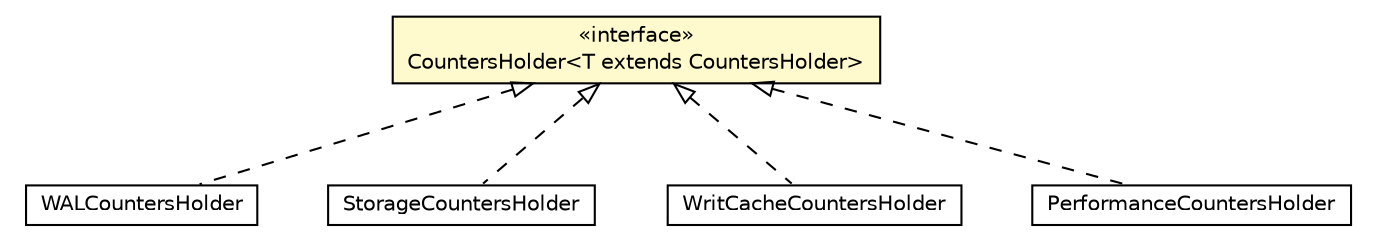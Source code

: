 #!/usr/local/bin/dot
#
# Class diagram 
# Generated by UMLGraph version R5_6-24-gf6e263 (http://www.umlgraph.org/)
#

digraph G {
	edge [fontname="Helvetica",fontsize=10,labelfontname="Helvetica",labelfontsize=10];
	node [fontname="Helvetica",fontsize=10,shape=plaintext];
	nodesep=0.25;
	ranksep=0.5;
	// com.orientechnologies.orient.core.storage.impl.local.statistic.OSessionStoragePerformanceStatistic.WALCountersHolder
	c3898810 [label=<<table title="com.orientechnologies.orient.core.storage.impl.local.statistic.OSessionStoragePerformanceStatistic.WALCountersHolder" border="0" cellborder="1" cellspacing="0" cellpadding="2" port="p" href="./OSessionStoragePerformanceStatistic.WALCountersHolder.html">
		<tr><td><table border="0" cellspacing="0" cellpadding="1">
<tr><td align="center" balign="center"> WALCountersHolder </td></tr>
		</table></td></tr>
		</table>>, URL="./OSessionStoragePerformanceStatistic.WALCountersHolder.html", fontname="Helvetica", fontcolor="black", fontsize=10.0];
	// com.orientechnologies.orient.core.storage.impl.local.statistic.OSessionStoragePerformanceStatistic.StorageCountersHolder
	c3898811 [label=<<table title="com.orientechnologies.orient.core.storage.impl.local.statistic.OSessionStoragePerformanceStatistic.StorageCountersHolder" border="0" cellborder="1" cellspacing="0" cellpadding="2" port="p" href="./OSessionStoragePerformanceStatistic.StorageCountersHolder.html">
		<tr><td><table border="0" cellspacing="0" cellpadding="1">
<tr><td align="center" balign="center"> StorageCountersHolder </td></tr>
		</table></td></tr>
		</table>>, URL="./OSessionStoragePerformanceStatistic.StorageCountersHolder.html", fontname="Helvetica", fontcolor="black", fontsize=10.0];
	// com.orientechnologies.orient.core.storage.impl.local.statistic.OSessionStoragePerformanceStatistic.WritCacheCountersHolder
	c3898812 [label=<<table title="com.orientechnologies.orient.core.storage.impl.local.statistic.OSessionStoragePerformanceStatistic.WritCacheCountersHolder" border="0" cellborder="1" cellspacing="0" cellpadding="2" port="p" href="./OSessionStoragePerformanceStatistic.WritCacheCountersHolder.html">
		<tr><td><table border="0" cellspacing="0" cellpadding="1">
<tr><td align="center" balign="center"> WritCacheCountersHolder </td></tr>
		</table></td></tr>
		</table>>, URL="./OSessionStoragePerformanceStatistic.WritCacheCountersHolder.html", fontname="Helvetica", fontcolor="black", fontsize=10.0];
	// com.orientechnologies.orient.core.storage.impl.local.statistic.OSessionStoragePerformanceStatistic.PerformanceCountersHolder
	c3898815 [label=<<table title="com.orientechnologies.orient.core.storage.impl.local.statistic.OSessionStoragePerformanceStatistic.PerformanceCountersHolder" border="0" cellborder="1" cellspacing="0" cellpadding="2" port="p" href="./OSessionStoragePerformanceStatistic.PerformanceCountersHolder.html">
		<tr><td><table border="0" cellspacing="0" cellpadding="1">
<tr><td align="center" balign="center"> PerformanceCountersHolder </td></tr>
		</table></td></tr>
		</table>>, URL="./OSessionStoragePerformanceStatistic.PerformanceCountersHolder.html", fontname="Helvetica", fontcolor="black", fontsize=10.0];
	// com.orientechnologies.orient.core.storage.impl.local.statistic.OSessionStoragePerformanceStatistic.CountersHolder<T extends com.orientechnologies.orient.core.storage.impl.local.statistic.OSessionStoragePerformanceStatistic.CountersHolder>
	c3898817 [label=<<table title="com.orientechnologies.orient.core.storage.impl.local.statistic.OSessionStoragePerformanceStatistic.CountersHolder" border="0" cellborder="1" cellspacing="0" cellpadding="2" port="p" bgcolor="lemonChiffon" href="./OSessionStoragePerformanceStatistic.CountersHolder.html">
		<tr><td><table border="0" cellspacing="0" cellpadding="1">
<tr><td align="center" balign="center"> &#171;interface&#187; </td></tr>
<tr><td align="center" balign="center"> CountersHolder&lt;T extends CountersHolder&gt; </td></tr>
		</table></td></tr>
		</table>>, URL="./OSessionStoragePerformanceStatistic.CountersHolder.html", fontname="Helvetica", fontcolor="black", fontsize=10.0];
	//com.orientechnologies.orient.core.storage.impl.local.statistic.OSessionStoragePerformanceStatistic.WALCountersHolder implements com.orientechnologies.orient.core.storage.impl.local.statistic.OSessionStoragePerformanceStatistic.CountersHolder<T extends com.orientechnologies.orient.core.storage.impl.local.statistic.OSessionStoragePerformanceStatistic.CountersHolder>
	c3898817:p -> c3898810:p [dir=back,arrowtail=empty,style=dashed];
	//com.orientechnologies.orient.core.storage.impl.local.statistic.OSessionStoragePerformanceStatistic.StorageCountersHolder implements com.orientechnologies.orient.core.storage.impl.local.statistic.OSessionStoragePerformanceStatistic.CountersHolder<T extends com.orientechnologies.orient.core.storage.impl.local.statistic.OSessionStoragePerformanceStatistic.CountersHolder>
	c3898817:p -> c3898811:p [dir=back,arrowtail=empty,style=dashed];
	//com.orientechnologies.orient.core.storage.impl.local.statistic.OSessionStoragePerformanceStatistic.WritCacheCountersHolder implements com.orientechnologies.orient.core.storage.impl.local.statistic.OSessionStoragePerformanceStatistic.CountersHolder<T extends com.orientechnologies.orient.core.storage.impl.local.statistic.OSessionStoragePerformanceStatistic.CountersHolder>
	c3898817:p -> c3898812:p [dir=back,arrowtail=empty,style=dashed];
	//com.orientechnologies.orient.core.storage.impl.local.statistic.OSessionStoragePerformanceStatistic.PerformanceCountersHolder implements com.orientechnologies.orient.core.storage.impl.local.statistic.OSessionStoragePerformanceStatistic.CountersHolder<T extends com.orientechnologies.orient.core.storage.impl.local.statistic.OSessionStoragePerformanceStatistic.CountersHolder>
	c3898817:p -> c3898815:p [dir=back,arrowtail=empty,style=dashed];
}

